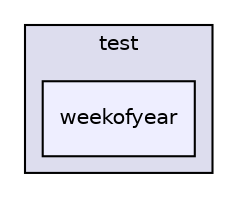 digraph "gulp-src/node_modules/gulp/node_modules/gulp-util/node_modules/dateformat/test/weekofyear" {
  compound=true
  node [ fontsize="10", fontname="Helvetica"];
  edge [ labelfontsize="10", labelfontname="Helvetica"];
  subgraph clusterdir_8dfc8e2125ad2caa041b5dc179b7e138 {
    graph [ bgcolor="#ddddee", pencolor="black", label="test" fontname="Helvetica", fontsize="10", URL="dir_8dfc8e2125ad2caa041b5dc179b7e138.html"]
  dir_4becbf10271422b7ee186f2cea3f70e5 [shape=box, label="weekofyear", style="filled", fillcolor="#eeeeff", pencolor="black", URL="dir_4becbf10271422b7ee186f2cea3f70e5.html"];
  }
}
